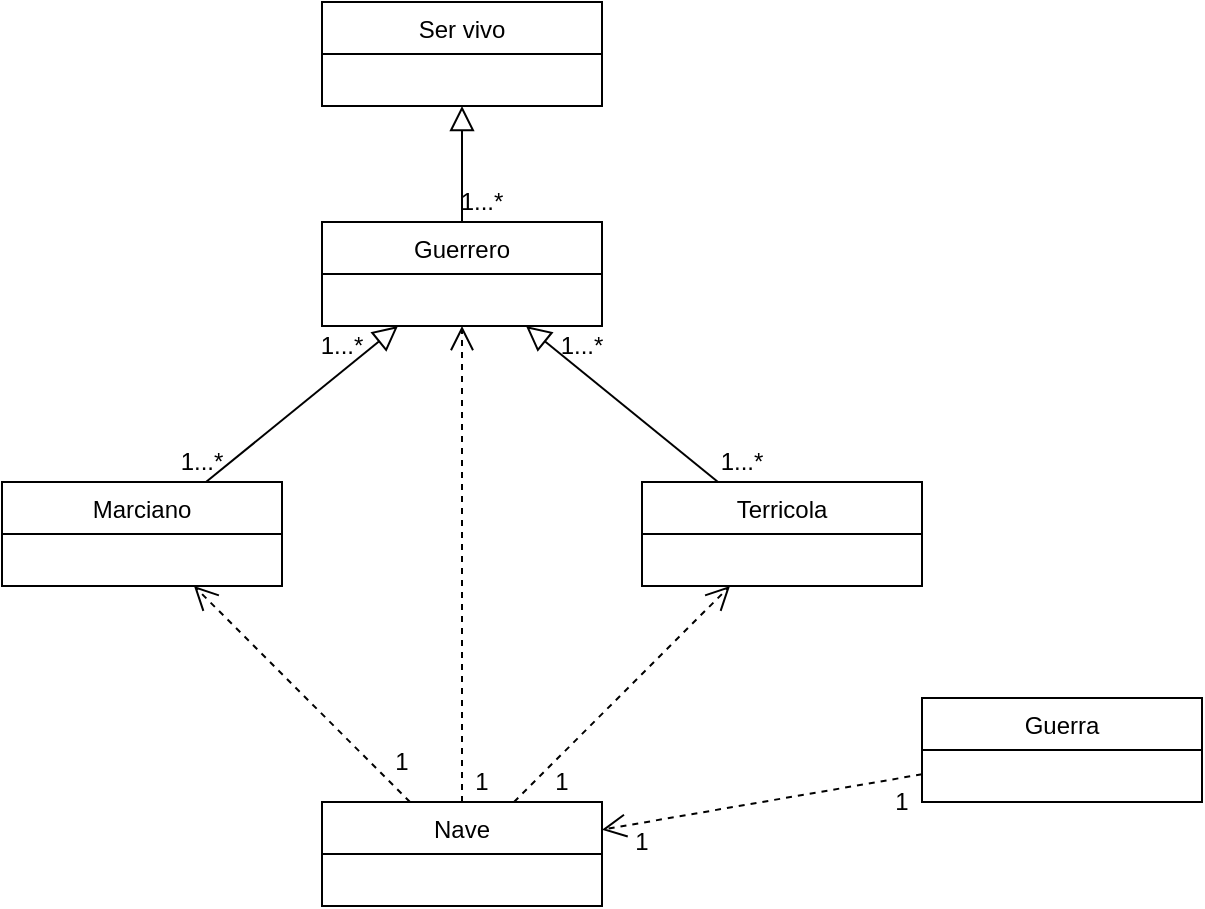 <mxfile version="15.5.8"><diagram id="C5RBs43oDa-KdzZeNtuy" name="Page-1"><mxGraphModel dx="1422" dy="743" grid="1" gridSize="10" guides="1" tooltips="1" connect="1" arrows="1" fold="1" page="1" pageScale="1" pageWidth="827" pageHeight="1169" math="0" shadow="0"><root><mxCell id="WIyWlLk6GJQsqaUBKTNV-0"/><mxCell id="WIyWlLk6GJQsqaUBKTNV-1" parent="WIyWlLk6GJQsqaUBKTNV-0"/><mxCell id="zkfFHV4jXpPFQw0GAbJ--12" value="" style="endArrow=block;endSize=10;endFill=0;shadow=0;strokeWidth=1;rounded=0;elbow=vertical;" parent="WIyWlLk6GJQsqaUBKTNV-1" source="W-W6AcYW929ZtY6scBBK-7" target="W-W6AcYW929ZtY6scBBK-4" edge="1"><mxGeometry width="160" relative="1" as="geometry"><mxPoint x="180" y="-237" as="sourcePoint"/><mxPoint x="180" y="-237" as="targetPoint"/></mxGeometry></mxCell><mxCell id="zkfFHV4jXpPFQw0GAbJ--16" value="" style="endArrow=block;endSize=10;endFill=0;shadow=0;strokeWidth=1;rounded=0;edgeStyle=elbowEdgeStyle;elbow=vertical;exitX=0.5;exitY=0;exitDx=0;exitDy=0;entryX=0.5;entryY=1;entryDx=0;entryDy=0;" parent="WIyWlLk6GJQsqaUBKTNV-1" source="W-W6AcYW929ZtY6scBBK-4" target="W-W6AcYW929ZtY6scBBK-0" edge="1"><mxGeometry width="160" relative="1" as="geometry"><mxPoint x="190" y="-67" as="sourcePoint"/><mxPoint x="290" y="-169" as="targetPoint"/></mxGeometry></mxCell><mxCell id="W-W6AcYW929ZtY6scBBK-0" value="Ser vivo" style="swimlane;fontStyle=0;childLayout=stackLayout;horizontal=1;startSize=26;fillColor=none;horizontalStack=0;resizeParent=1;resizeParentMax=0;resizeLast=0;collapsible=1;marginBottom=0;" vertex="1" parent="WIyWlLk6GJQsqaUBKTNV-1"><mxGeometry x="310" y="80" width="140" height="52" as="geometry"/></mxCell><mxCell id="W-W6AcYW929ZtY6scBBK-4" value="Guerrero" style="swimlane;fontStyle=0;childLayout=stackLayout;horizontal=1;startSize=26;fillColor=none;horizontalStack=0;resizeParent=1;resizeParentMax=0;resizeLast=0;collapsible=1;marginBottom=0;" vertex="1" parent="WIyWlLk6GJQsqaUBKTNV-1"><mxGeometry x="310" y="190" width="140" height="52" as="geometry"/></mxCell><mxCell id="W-W6AcYW929ZtY6scBBK-6" value="Terricola" style="swimlane;fontStyle=0;childLayout=stackLayout;horizontal=1;startSize=26;fillColor=none;horizontalStack=0;resizeParent=1;resizeParentMax=0;resizeLast=0;collapsible=1;marginBottom=0;" vertex="1" parent="WIyWlLk6GJQsqaUBKTNV-1"><mxGeometry x="470" y="320" width="140" height="52" as="geometry"/></mxCell><mxCell id="W-W6AcYW929ZtY6scBBK-7" value="Marciano" style="swimlane;fontStyle=0;childLayout=stackLayout;horizontal=1;startSize=26;fillColor=none;horizontalStack=0;resizeParent=1;resizeParentMax=0;resizeLast=0;collapsible=1;marginBottom=0;" vertex="1" parent="WIyWlLk6GJQsqaUBKTNV-1"><mxGeometry x="150" y="320" width="140" height="52" as="geometry"/></mxCell><mxCell id="W-W6AcYW929ZtY6scBBK-8" value="Nave" style="swimlane;fontStyle=0;childLayout=stackLayout;horizontal=1;startSize=26;fillColor=none;horizontalStack=0;resizeParent=1;resizeParentMax=0;resizeLast=0;collapsible=1;marginBottom=0;" vertex="1" parent="WIyWlLk6GJQsqaUBKTNV-1"><mxGeometry x="310" y="480" width="140" height="52" as="geometry"/></mxCell><mxCell id="W-W6AcYW929ZtY6scBBK-9" value="Guerra" style="swimlane;fontStyle=0;childLayout=stackLayout;horizontal=1;startSize=26;fillColor=none;horizontalStack=0;resizeParent=1;resizeParentMax=0;resizeLast=0;collapsible=1;marginBottom=0;" vertex="1" parent="WIyWlLk6GJQsqaUBKTNV-1"><mxGeometry x="610" y="428" width="140" height="52" as="geometry"/></mxCell><mxCell id="W-W6AcYW929ZtY6scBBK-10" value="" style="endArrow=block;endSize=10;endFill=0;shadow=0;strokeWidth=1;rounded=0;elbow=vertical;" edge="1" parent="WIyWlLk6GJQsqaUBKTNV-1" source="W-W6AcYW929ZtY6scBBK-6" target="W-W6AcYW929ZtY6scBBK-4"><mxGeometry width="160" relative="1" as="geometry"><mxPoint x="230" y="330" as="sourcePoint"/><mxPoint x="390" y="252" as="targetPoint"/></mxGeometry></mxCell><mxCell id="W-W6AcYW929ZtY6scBBK-11" value="" style="endArrow=open;endSize=10;endFill=0;shadow=0;strokeWidth=1;rounded=0;elbow=vertical;dashed=1;" edge="1" parent="WIyWlLk6GJQsqaUBKTNV-1" source="W-W6AcYW929ZtY6scBBK-8" target="W-W6AcYW929ZtY6scBBK-4"><mxGeometry width="160" relative="1" as="geometry"><mxPoint x="240" y="340" as="sourcePoint"/><mxPoint x="400" y="262" as="targetPoint"/></mxGeometry></mxCell><mxCell id="W-W6AcYW929ZtY6scBBK-12" value="" style="endArrow=open;endSize=10;endFill=0;shadow=0;strokeWidth=1;rounded=0;elbow=vertical;dashed=1;" edge="1" parent="WIyWlLk6GJQsqaUBKTNV-1" source="W-W6AcYW929ZtY6scBBK-8" target="W-W6AcYW929ZtY6scBBK-7"><mxGeometry width="160" relative="1" as="geometry"><mxPoint x="390" y="490" as="sourcePoint"/><mxPoint x="390" y="252" as="targetPoint"/></mxGeometry></mxCell><mxCell id="W-W6AcYW929ZtY6scBBK-13" value="" style="endArrow=open;endSize=10;endFill=0;shadow=0;strokeWidth=1;rounded=0;elbow=vertical;dashed=1;" edge="1" parent="WIyWlLk6GJQsqaUBKTNV-1" source="W-W6AcYW929ZtY6scBBK-8" target="W-W6AcYW929ZtY6scBBK-6"><mxGeometry width="160" relative="1" as="geometry"><mxPoint x="400" y="500" as="sourcePoint"/><mxPoint x="400" y="262" as="targetPoint"/></mxGeometry></mxCell><mxCell id="W-W6AcYW929ZtY6scBBK-14" value="" style="endArrow=open;endSize=10;endFill=0;shadow=0;strokeWidth=1;rounded=0;elbow=vertical;dashed=1;" edge="1" parent="WIyWlLk6GJQsqaUBKTNV-1" source="W-W6AcYW929ZtY6scBBK-9" target="W-W6AcYW929ZtY6scBBK-8"><mxGeometry width="160" relative="1" as="geometry"><mxPoint x="410" y="510" as="sourcePoint"/><mxPoint x="410" y="272" as="targetPoint"/></mxGeometry></mxCell><mxCell id="W-W6AcYW929ZtY6scBBK-15" value="1...*" style="text;html=1;strokeColor=none;fillColor=none;align=center;verticalAlign=middle;whiteSpace=wrap;rounded=0;" vertex="1" parent="WIyWlLk6GJQsqaUBKTNV-1"><mxGeometry x="430" y="242" width="20" height="20" as="geometry"/></mxCell><mxCell id="W-W6AcYW929ZtY6scBBK-16" value="1...*" style="text;html=1;strokeColor=none;fillColor=none;align=center;verticalAlign=middle;whiteSpace=wrap;rounded=0;" vertex="1" parent="WIyWlLk6GJQsqaUBKTNV-1"><mxGeometry x="510" y="300" width="20" height="20" as="geometry"/></mxCell><mxCell id="W-W6AcYW929ZtY6scBBK-17" value="1...*" style="text;html=1;strokeColor=none;fillColor=none;align=center;verticalAlign=middle;whiteSpace=wrap;rounded=0;" vertex="1" parent="WIyWlLk6GJQsqaUBKTNV-1"><mxGeometry x="310" y="242" width="20" height="20" as="geometry"/></mxCell><mxCell id="W-W6AcYW929ZtY6scBBK-18" value="1...*" style="text;html=1;strokeColor=none;fillColor=none;align=center;verticalAlign=middle;whiteSpace=wrap;rounded=0;" vertex="1" parent="WIyWlLk6GJQsqaUBKTNV-1"><mxGeometry x="240" y="300" width="20" height="20" as="geometry"/></mxCell><mxCell id="W-W6AcYW929ZtY6scBBK-19" value="1...*" style="text;html=1;strokeColor=none;fillColor=none;align=center;verticalAlign=middle;whiteSpace=wrap;rounded=0;" vertex="1" parent="WIyWlLk6GJQsqaUBKTNV-1"><mxGeometry x="380" y="170" width="20" height="20" as="geometry"/></mxCell><mxCell id="W-W6AcYW929ZtY6scBBK-20" value="1" style="text;html=1;strokeColor=none;fillColor=none;align=center;verticalAlign=middle;whiteSpace=wrap;rounded=0;" vertex="1" parent="WIyWlLk6GJQsqaUBKTNV-1"><mxGeometry x="380" y="460" width="20" height="20" as="geometry"/></mxCell><mxCell id="W-W6AcYW929ZtY6scBBK-21" value="1" style="text;html=1;strokeColor=none;fillColor=none;align=center;verticalAlign=middle;whiteSpace=wrap;rounded=0;" vertex="1" parent="WIyWlLk6GJQsqaUBKTNV-1"><mxGeometry x="420" y="460" width="20" height="20" as="geometry"/></mxCell><mxCell id="W-W6AcYW929ZtY6scBBK-22" value="1" style="text;html=1;strokeColor=none;fillColor=none;align=center;verticalAlign=middle;whiteSpace=wrap;rounded=0;" vertex="1" parent="WIyWlLk6GJQsqaUBKTNV-1"><mxGeometry x="460" y="490" width="20" height="20" as="geometry"/></mxCell><mxCell id="W-W6AcYW929ZtY6scBBK-23" value="1" style="text;html=1;strokeColor=none;fillColor=none;align=center;verticalAlign=middle;whiteSpace=wrap;rounded=0;" vertex="1" parent="WIyWlLk6GJQsqaUBKTNV-1"><mxGeometry x="590" y="470" width="20" height="20" as="geometry"/></mxCell><mxCell id="W-W6AcYW929ZtY6scBBK-24" value="1" style="text;html=1;strokeColor=none;fillColor=none;align=center;verticalAlign=middle;whiteSpace=wrap;rounded=0;" vertex="1" parent="WIyWlLk6GJQsqaUBKTNV-1"><mxGeometry x="340" y="450" width="20" height="20" as="geometry"/></mxCell></root></mxGraphModel></diagram></mxfile>